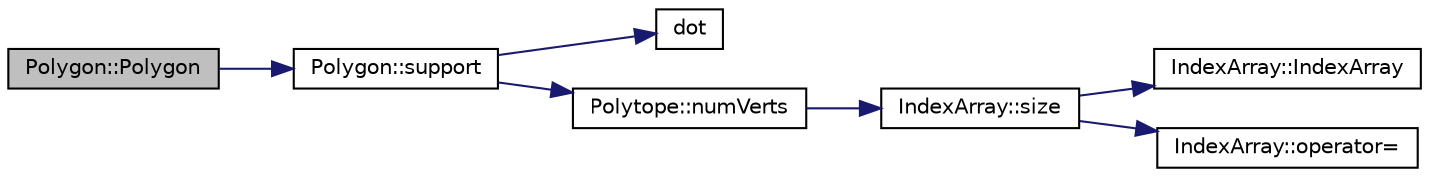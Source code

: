 digraph "Polygon::Polygon"
{
  edge [fontname="Helvetica",fontsize="10",labelfontname="Helvetica",labelfontsize="10"];
  node [fontname="Helvetica",fontsize="10",shape=record];
  rankdir="LR";
  Node1 [label="Polygon::Polygon",height=0.2,width=0.4,color="black", fillcolor="grey75", style="filled", fontcolor="black"];
  Node1 -> Node2 [color="midnightblue",fontsize="10",style="solid",fontname="Helvetica"];
  Node2 [label="Polygon::support",height=0.2,width=0.4,color="black", fillcolor="white", style="filled",URL="$class_polygon.html#a943bec6a5a4f49426e2bf3fd3df5aacb"];
  Node2 -> Node3 [color="midnightblue",fontsize="10",style="solid",fontname="Helvetica"];
  Node3 [label="dot",height=0.2,width=0.4,color="black", fillcolor="white", style="filled",URL="$_quaternion_8h.html#af8cf8caa91dd2209c53a956d41cb26ae"];
  Node2 -> Node4 [color="midnightblue",fontsize="10",style="solid",fontname="Helvetica"];
  Node4 [label="Polytope::numVerts",height=0.2,width=0.4,color="black", fillcolor="white", style="filled",URL="$class_polytope.html#a7538a746962372d788585af3f20fb293"];
  Node4 -> Node5 [color="midnightblue",fontsize="10",style="solid",fontname="Helvetica"];
  Node5 [label="IndexArray::size",height=0.2,width=0.4,color="black", fillcolor="white", style="filled",URL="$class_index_array.html#a697816ed90ab579829ca6186bb4e9950"];
  Node5 -> Node6 [color="midnightblue",fontsize="10",style="solid",fontname="Helvetica"];
  Node6 [label="IndexArray::IndexArray",height=0.2,width=0.4,color="black", fillcolor="white", style="filled",URL="$class_index_array.html#a54020c28e042a4e1371de753ed9f49ca"];
  Node5 -> Node7 [color="midnightblue",fontsize="10",style="solid",fontname="Helvetica"];
  Node7 [label="IndexArray::operator=",height=0.2,width=0.4,color="black", fillcolor="white", style="filled",URL="$class_index_array.html#a106b7d30234ef2893952728496cf57d0"];
}
